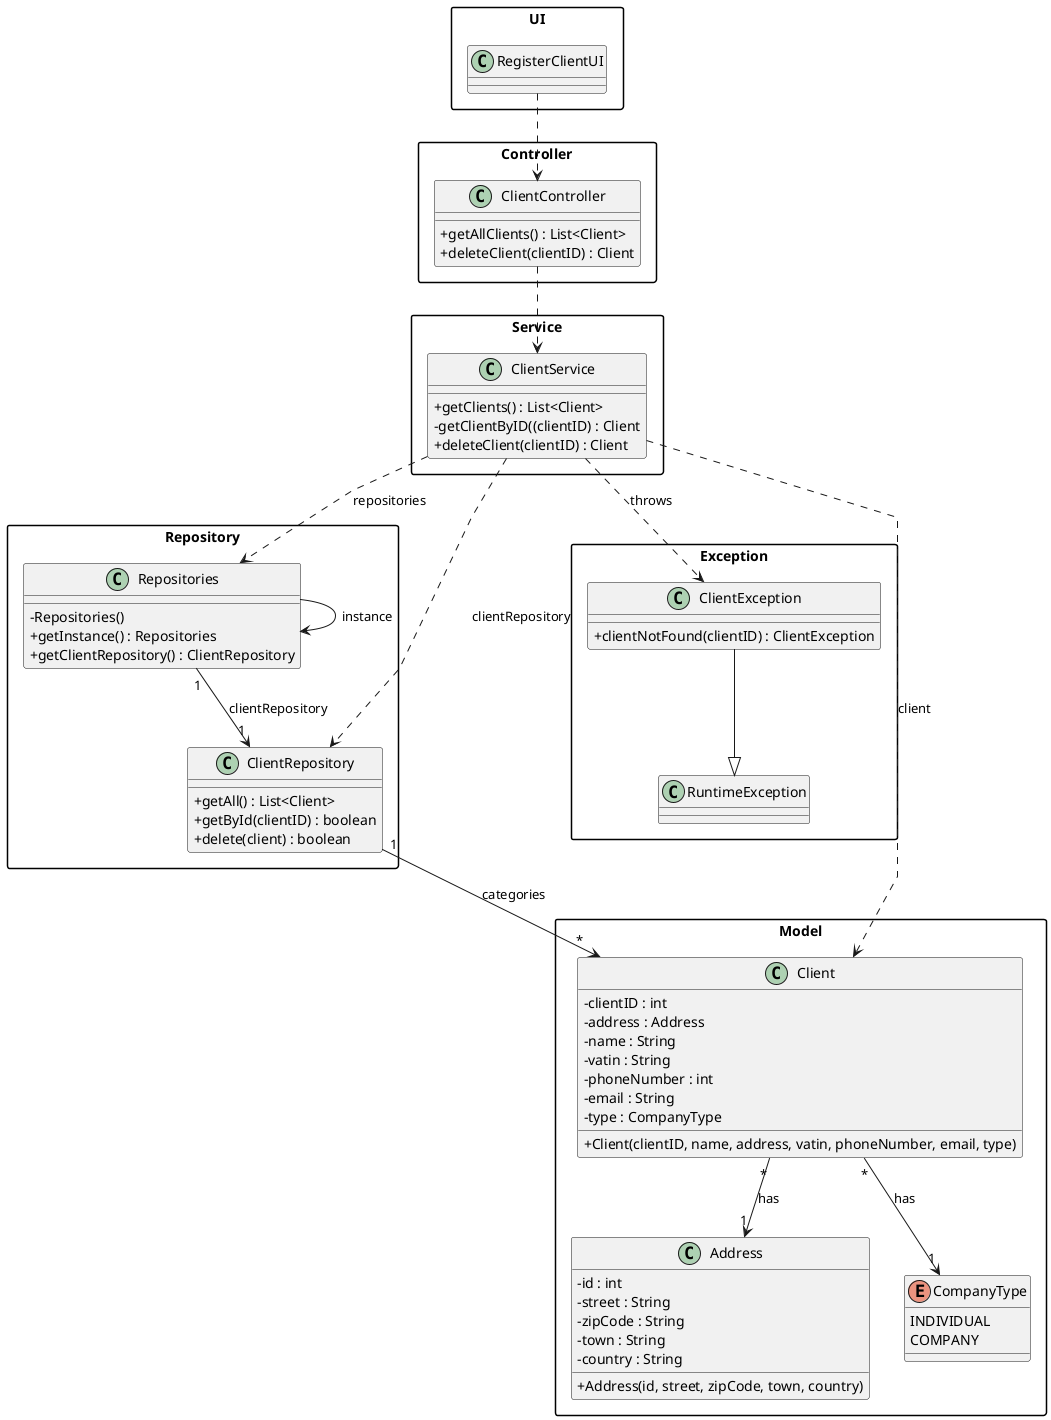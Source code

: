 @startuml
skinparam packageStyle rectangle
skinparam shadowing false
skinparam linetype polyline
skinparam classAttributeIconSize 0

package "UI" {
    class RegisterClientUI {
    }
}

package "Controller" {
    class ClientController {
        +getAllClients() : List<Client>
        +deleteClient(clientID) : Client
    }
}

package "Service" {
    class ClientService {
        +getClients() : List<Client>
        -getClientByID((clientID) : Client
        +deleteClient(clientID) : Client
    }
}

package "Repository" {
    class Repositories {
        -Repositories()
        +getInstance() : Repositories
        +getClientRepository() : ClientRepository
    }

    class ClientRepository {
        +getAll() : List<Client>
        +getById(clientID) : boolean
        +delete(client) : boolean
    }
}

package "Model" {
    class Client {
        -clientID : int
        -address : Address
        -name : String
        -vatin : String
        -phoneNumber : int
        -email : String
        -type : CompanyType
        +Client(clientID, name, address, vatin, phoneNumber, email, type)
    }

    class Address {
        -id : int
        -street : String
        -zipCode : String
        -town : String
        -country : String
        +Address(id, street, zipCode, town, country)
    }

    enum CompanyType {
        INDIVIDUAL
        COMPANY
    }
}

package "Exception" {
    class ClientException {
        +clientNotFound(clientID) : ClientException
    }

    class RuntimeException
}


RegisterClientUI ..> ClientController
ClientController ..> ClientService
ClientService ..> Repositories : repositories
ClientService ..> ClientRepository : clientRepository
ClientService ..> Client : client
Repositories --> Repositories : instance
Repositories "1" --> "1" ClientRepository : clientRepository
ClientRepository "1" --> "*" Client : categories
Client "*" --> "1" Address : has
Client "*" --> "1" CompanyType : has
ClientService ..> ClientException : throws
ClientException --|> RuntimeException

@enduml
